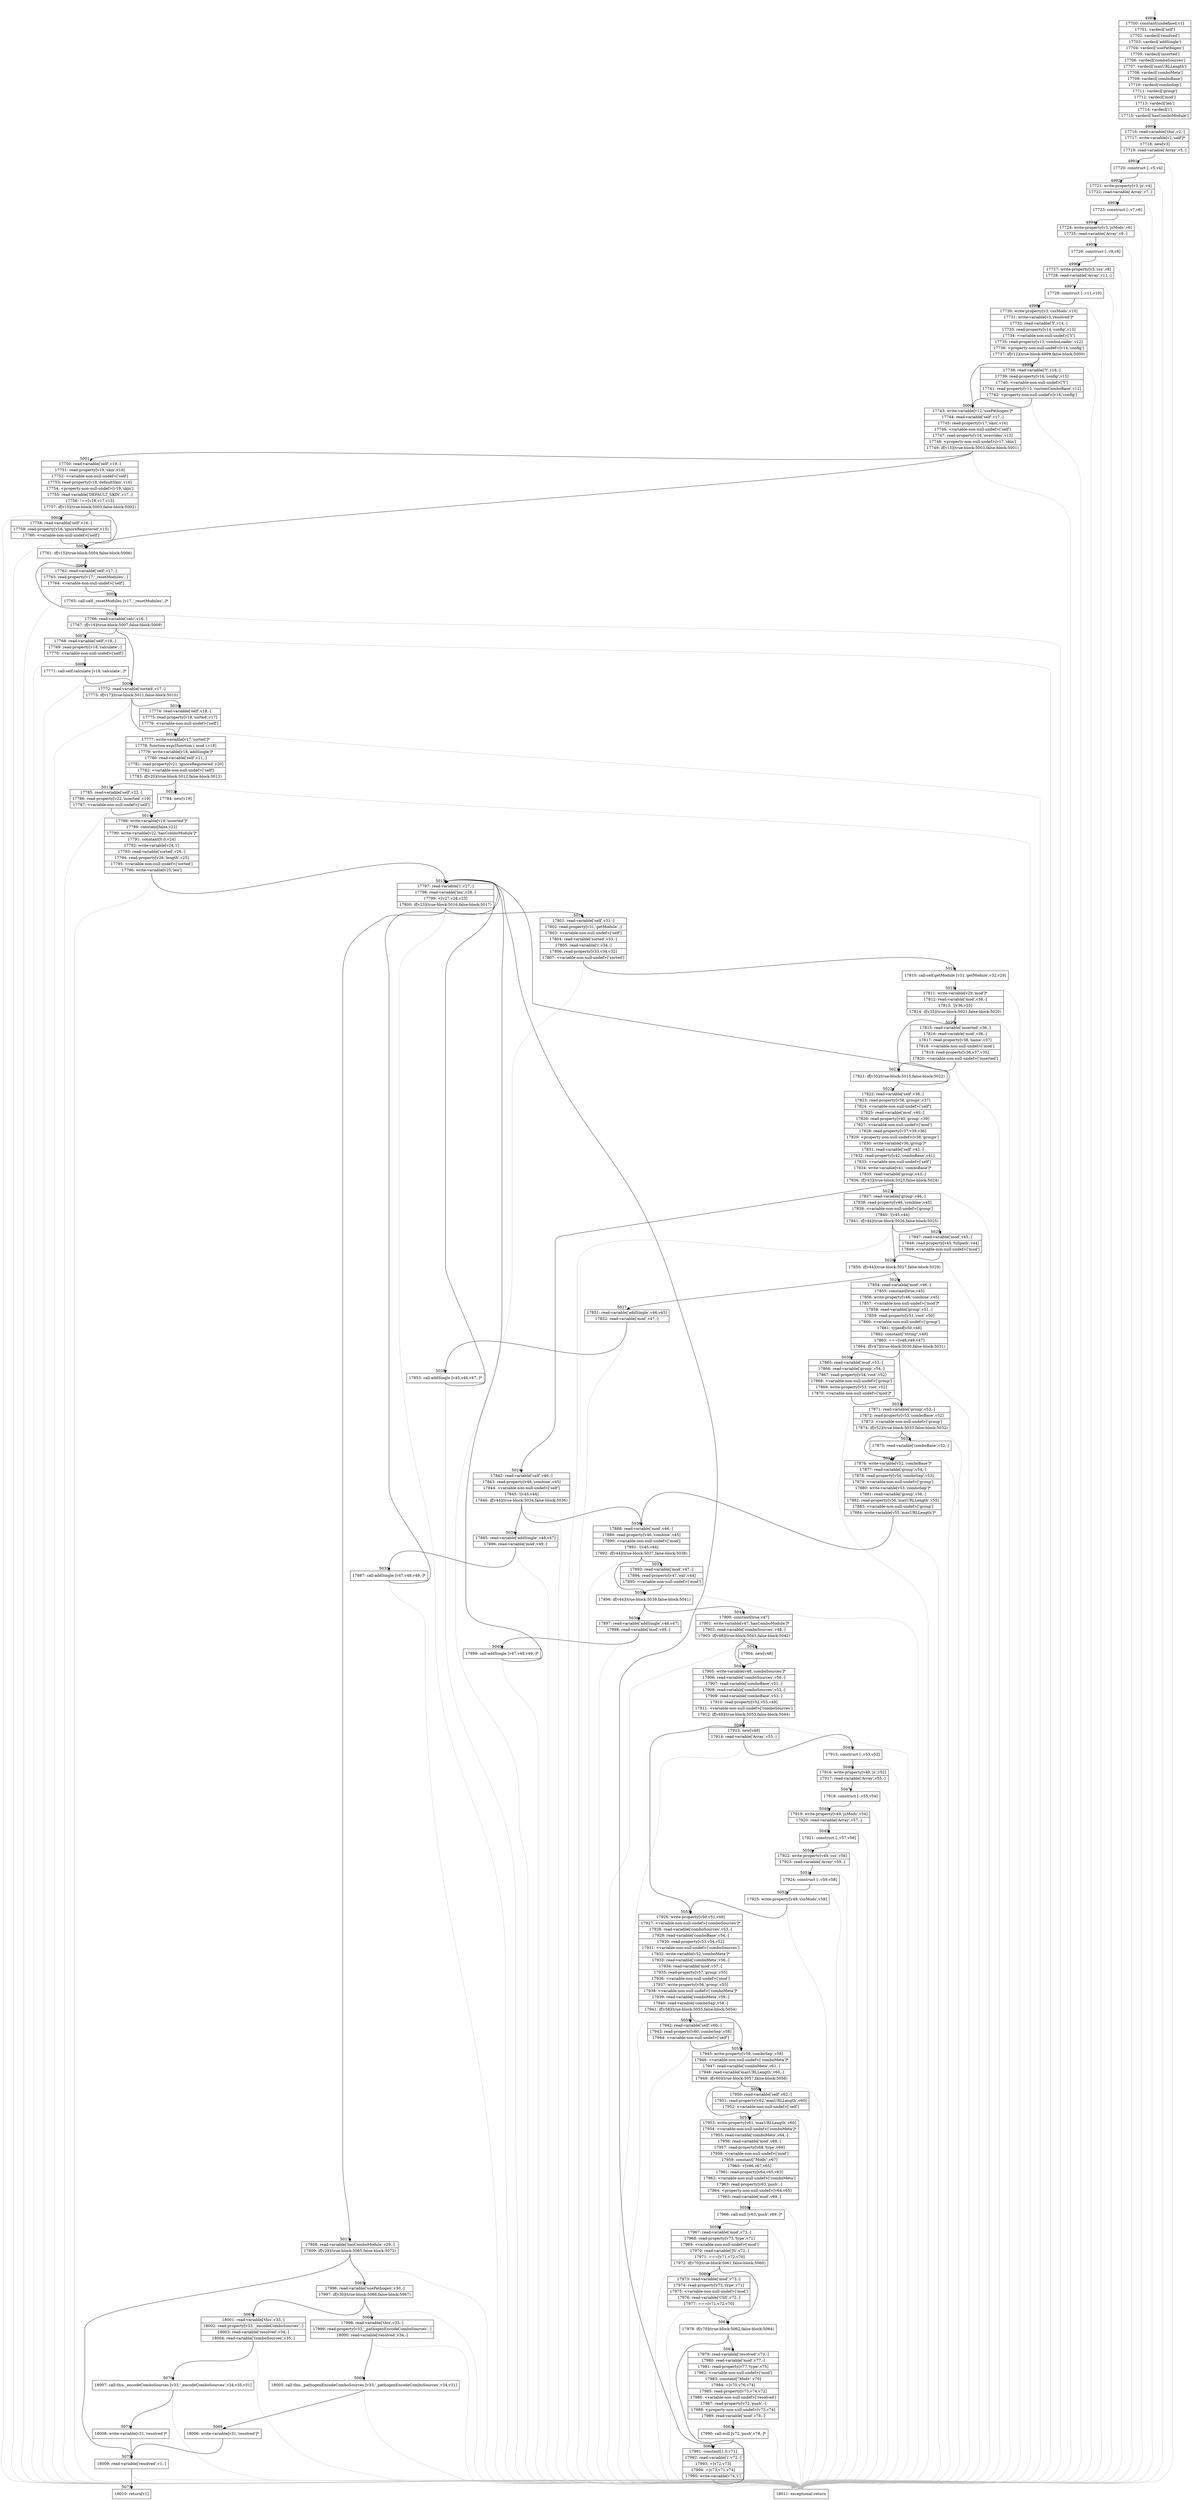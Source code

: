 digraph {
rankdir="TD"
BB_entry235[shape=none,label=""];
BB_entry235 -> BB4989 [tailport=s, headport=n, headlabel="    4989"]
BB4989 [shape=record label="{17700: constant[undefined,v1]|17701: vardecl['self']|17702: vardecl['resolved']|17703: vardecl['addSingle']|17704: vardecl['usePathogen']|17705: vardecl['inserted']|17706: vardecl['comboSources']|17707: vardecl['maxURLLength']|17708: vardecl['comboMeta']|17709: vardecl['comboBase']|17710: vardecl['comboSep']|17711: vardecl['group']|17712: vardecl['mod']|17713: vardecl['len']|17714: vardecl['i']|17715: vardecl['hasComboModule']}" ] 
BB4989 -> BB4990 [tailport=s, headport=n, headlabel="      4990"]
BB4990 [shape=record label="{17716: read-variable['this',v2,-]|17717: write-variable[v2,'self']*|17718: new[v3]|17719: read-variable['Array',v5,-]}" ] 
BB4990 -> BB4991 [tailport=s, headport=n, headlabel="      4991"]
BB4990 -> BB5074 [tailport=s, headport=n, color=gray, headlabel="      5074"]
BB4991 [shape=record label="{17720: construct [-,v5,v4]}" ] 
BB4991 -> BB4992 [tailport=s, headport=n, headlabel="      4992"]
BB4991 -> BB5074 [tailport=s, headport=n, color=gray]
BB4992 [shape=record label="{17721: write-property[v3,'js',v4]|17722: read-variable['Array',v7,-]}" ] 
BB4992 -> BB4993 [tailport=s, headport=n, headlabel="      4993"]
BB4992 -> BB5074 [tailport=s, headport=n, color=gray]
BB4993 [shape=record label="{17723: construct [-,v7,v6]}" ] 
BB4993 -> BB4994 [tailport=s, headport=n, headlabel="      4994"]
BB4993 -> BB5074 [tailport=s, headport=n, color=gray]
BB4994 [shape=record label="{17724: write-property[v3,'jsMods',v6]|17725: read-variable['Array',v9,-]}" ] 
BB4994 -> BB4995 [tailport=s, headport=n, headlabel="      4995"]
BB4994 -> BB5074 [tailport=s, headport=n, color=gray]
BB4995 [shape=record label="{17726: construct [-,v9,v8]}" ] 
BB4995 -> BB4996 [tailport=s, headport=n, headlabel="      4996"]
BB4995 -> BB5074 [tailport=s, headport=n, color=gray]
BB4996 [shape=record label="{17727: write-property[v3,'css',v8]|17728: read-variable['Array',v11,-]}" ] 
BB4996 -> BB4997 [tailport=s, headport=n, headlabel="      4997"]
BB4996 -> BB5074 [tailport=s, headport=n, color=gray]
BB4997 [shape=record label="{17729: construct [-,v11,v10]}" ] 
BB4997 -> BB4998 [tailport=s, headport=n, headlabel="      4998"]
BB4997 -> BB5074 [tailport=s, headport=n, color=gray]
BB4998 [shape=record label="{17730: write-property[v3,'cssMods',v10]|17731: write-variable[v3,'resolved']*|17732: read-variable['Y',v14,-]|17733: read-property[v14,'config',v13]|17734: \<variable-non-null-undef\>['Y']|17735: read-property[v13,'comboLoader',v12]|17736: \<property-non-null-undef\>[v14,'config']|17737: if[v12](true-block:4999,false-block:5000)}" ] 
BB4998 -> BB5000 [tailport=s, headport=n, headlabel="      5000"]
BB4998 -> BB4999 [tailport=s, headport=n, headlabel="      4999"]
BB4998 -> BB5074 [tailport=s, headport=n, color=gray]
BB4999 [shape=record label="{17738: read-variable['Y',v16,-]|17739: read-property[v16,'config',v15]|17740: \<variable-non-null-undef\>['Y']|17741: read-property[v15,'customComboBase',v12]|17742: \<property-non-null-undef\>[v16,'config']}" ] 
BB4999 -> BB5000 [tailport=s, headport=n]
BB4999 -> BB5074 [tailport=s, headport=n, color=gray]
BB5000 [shape=record label="{17743: write-variable[v12,'usePathogen']*|17744: read-variable['self',v17,-]|17745: read-property[v17,'skin',v16]|17746: \<variable-non-null-undef\>['self']|17747: read-property[v16,'overrides',v15]|17748: \<property-non-null-undef\>[v17,'skin']|17749: if[v15](true-block:5003,false-block:5001)}" ] 
BB5000 -> BB5003 [tailport=s, headport=n, headlabel="      5003"]
BB5000 -> BB5001 [tailport=s, headport=n, headlabel="      5001"]
BB5000 -> BB5074 [tailport=s, headport=n, color=gray]
BB5001 [shape=record label="{17750: read-variable['self',v19,-]|17751: read-property[v19,'skin',v18]|17752: \<variable-non-null-undef\>['self']|17753: read-property[v18,'defaultSkin',v16]|17754: \<property-non-null-undef\>[v19,'skin']|17755: read-variable['DEFAULT_SKIN',v17,-]|17756: !==[v16,v17,v15]|17757: if[v15](true-block:5003,false-block:5002)}" ] 
BB5001 -> BB5003 [tailport=s, headport=n]
BB5001 -> BB5002 [tailport=s, headport=n, headlabel="      5002"]
BB5001 -> BB5074 [tailport=s, headport=n, color=gray]
BB5002 [shape=record label="{17758: read-variable['self',v16,-]|17759: read-property[v16,'ignoreRegistered',v15]|17760: \<variable-non-null-undef\>['self']}" ] 
BB5002 -> BB5003 [tailport=s, headport=n]
BB5002 -> BB5074 [tailport=s, headport=n, color=gray]
BB5003 [shape=record label="{17761: if[v15](true-block:5004,false-block:5006)}" ] 
BB5003 -> BB5004 [tailport=s, headport=n, headlabel="      5004"]
BB5003 -> BB5006 [tailport=s, headport=n, headlabel="      5006"]
BB5004 [shape=record label="{17762: read-variable['self',v17,-]|17763: read-property[v17,'_resetModules',-]|17764: \<variable-non-null-undef\>['self']}" ] 
BB5004 -> BB5005 [tailport=s, headport=n, headlabel="      5005"]
BB5004 -> BB5074 [tailport=s, headport=n, color=gray]
BB5005 [shape=record label="{17765: call-self._resetModules [v17,'_resetModules',-]*}" ] 
BB5005 -> BB5006 [tailport=s, headport=n]
BB5005 -> BB5074 [tailport=s, headport=n, color=gray]
BB5006 [shape=record label="{17766: read-variable['calc',v16,-]|17767: if[v16](true-block:5007,false-block:5009)}" ] 
BB5006 -> BB5007 [tailport=s, headport=n, headlabel="      5007"]
BB5006 -> BB5009 [tailport=s, headport=n, headlabel="      5009"]
BB5006 -> BB5074 [tailport=s, headport=n, color=gray]
BB5007 [shape=record label="{17768: read-variable['self',v18,-]|17769: read-property[v18,'calculate',-]|17770: \<variable-non-null-undef\>['self']}" ] 
BB5007 -> BB5008 [tailport=s, headport=n, headlabel="      5008"]
BB5007 -> BB5074 [tailport=s, headport=n, color=gray]
BB5008 [shape=record label="{17771: call-self.calculate [v18,'calculate',-]*}" ] 
BB5008 -> BB5009 [tailport=s, headport=n]
BB5008 -> BB5074 [tailport=s, headport=n, color=gray]
BB5009 [shape=record label="{17772: read-variable['sorted',v17,-]|17773: if[v17](true-block:5011,false-block:5010)}" ] 
BB5009 -> BB5011 [tailport=s, headport=n, headlabel="      5011"]
BB5009 -> BB5010 [tailport=s, headport=n, headlabel="      5010"]
BB5009 -> BB5074 [tailport=s, headport=n, color=gray]
BB5010 [shape=record label="{17774: read-variable['self',v18,-]|17775: read-property[v18,'sorted',v17]|17776: \<variable-non-null-undef\>['self']}" ] 
BB5010 -> BB5011 [tailport=s, headport=n]
BB5010 -> BB5074 [tailport=s, headport=n, color=gray]
BB5011 [shape=record label="{17777: write-variable[v17,'sorted']*|17778: function-expr[function ( mod ),v18]|17779: write-variable[v18,'addSingle']*|17780: read-variable['self',v21,-]|17781: read-property[v21,'ignoreRegistered',v20]|17782: \<variable-non-null-undef\>['self']|17783: if[v20](true-block:5012,false-block:5013)}" ] 
BB5011 -> BB5012 [tailport=s, headport=n, headlabel="      5012"]
BB5011 -> BB5013 [tailport=s, headport=n, headlabel="      5013"]
BB5011 -> BB5074 [tailport=s, headport=n, color=gray]
BB5012 [shape=record label="{17784: new[v19]}" ] 
BB5012 -> BB5014 [tailport=s, headport=n, headlabel="      5014"]
BB5013 [shape=record label="{17785: read-variable['self',v22,-]|17786: read-property[v22,'inserted',v19]|17787: \<variable-non-null-undef\>['self']}" ] 
BB5013 -> BB5014 [tailport=s, headport=n]
BB5013 -> BB5074 [tailport=s, headport=n, color=gray]
BB5014 [shape=record label="{17788: write-variable[v19,'inserted']*|17789: constant[false,v22]|17790: write-variable[v22,'hasComboModule']*|17791: constant[0.0,v24]|17792: write-variable[v24,'i']|17793: read-variable['sorted',v26,-]|17794: read-property[v26,'length',v25]|17795: \<variable-non-null-undef\>['sorted']|17796: write-variable[v25,'len']}" ] 
BB5014 -> BB5015 [tailport=s, headport=n, headlabel="      5015"]
BB5014 -> BB5074 [tailport=s, headport=n, color=gray]
BB5015 [shape=record label="{17797: read-variable['i',v27,-]|17798: read-variable['len',v28,-]|17799: \<[v27,v28,v23]|17800: if[v23](true-block:5016,false-block:5017)}" ] 
BB5015 -> BB5016 [tailport=s, headport=n, headlabel="      5016"]
BB5015 -> BB5017 [tailport=s, headport=n, headlabel="      5017"]
BB5015 -> BB5074 [tailport=s, headport=n, color=gray]
BB5016 [shape=record label="{17801: read-variable['self',v31,-]|17802: read-property[v31,'getModule',-]|17803: \<variable-non-null-undef\>['self']|17804: read-variable['sorted',v33,-]|17805: read-variable['i',v34,-]|17806: read-property[v33,v34,v32]|17807: \<variable-non-null-undef\>['sorted']}" ] 
BB5016 -> BB5018 [tailport=s, headport=n, headlabel="      5018"]
BB5016 -> BB5074 [tailport=s, headport=n, color=gray]
BB5017 [shape=record label="{17808: read-variable['hasComboModule',v29,-]|17809: if[v29](true-block:5065,false-block:5072)}" ] 
BB5017 -> BB5065 [tailport=s, headport=n, headlabel="      5065"]
BB5017 -> BB5072 [tailport=s, headport=n, headlabel="      5072"]
BB5017 -> BB5074 [tailport=s, headport=n, color=gray]
BB5018 [shape=record label="{17810: call-self.getModule [v31,'getModule',v32,v29]}" ] 
BB5018 -> BB5019 [tailport=s, headport=n, headlabel="      5019"]
BB5018 -> BB5074 [tailport=s, headport=n, color=gray]
BB5019 [shape=record label="{17811: write-variable[v29,'mod']*|17812: read-variable['mod',v36,-]|17813: ![v36,v35]|17814: if[v35](true-block:5021,false-block:5020)}" ] 
BB5019 -> BB5021 [tailport=s, headport=n, headlabel="      5021"]
BB5019 -> BB5020 [tailport=s, headport=n, headlabel="      5020"]
BB5019 -> BB5074 [tailport=s, headport=n, color=gray]
BB5020 [shape=record label="{17815: read-variable['inserted',v36,-]|17816: read-variable['mod',v38,-]|17817: read-property[v38,'name',v37]|17818: \<variable-non-null-undef\>['mod']|17819: read-property[v36,v37,v35]|17820: \<variable-non-null-undef\>['inserted']}" ] 
BB5020 -> BB5021 [tailport=s, headport=n]
BB5020 -> BB5074 [tailport=s, headport=n, color=gray]
BB5021 [shape=record label="{17821: if[v35](true-block:5015,false-block:5022)}" ] 
BB5021 -> BB5015 [tailport=s, headport=n]
BB5021 -> BB5022 [tailport=s, headport=n, headlabel="      5022"]
BB5022 [shape=record label="{17822: read-variable['self',v38,-]|17823: read-property[v38,'groups',v37]|17824: \<variable-non-null-undef\>['self']|17825: read-variable['mod',v40,-]|17826: read-property[v40,'group',v39]|17827: \<variable-non-null-undef\>['mod']|17828: read-property[v37,v39,v36]|17829: \<property-non-null-undef\>[v38,'groups']|17830: write-variable[v36,'group']*|17831: read-variable['self',v42,-]|17832: read-property[v42,'comboBase',v41]|17833: \<variable-non-null-undef\>['self']|17834: write-variable[v41,'comboBase']*|17835: read-variable['group',v43,-]|17836: if[v43](true-block:5023,false-block:5024)}" ] 
BB5022 -> BB5023 [tailport=s, headport=n, headlabel="      5023"]
BB5022 -> BB5024 [tailport=s, headport=n, headlabel="      5024"]
BB5022 -> BB5074 [tailport=s, headport=n, color=gray]
BB5023 [shape=record label="{17837: read-variable['group',v46,-]|17838: read-property[v46,'combine',v45]|17839: \<variable-non-null-undef\>['group']|17840: ![v45,v44]|17841: if[v44](true-block:5026,false-block:5025)}" ] 
BB5023 -> BB5026 [tailport=s, headport=n, headlabel="      5026"]
BB5023 -> BB5025 [tailport=s, headport=n, headlabel="      5025"]
BB5023 -> BB5074 [tailport=s, headport=n, color=gray]
BB5024 [shape=record label="{17842: read-variable['self',v46,-]|17843: read-property[v46,'combine',v45]|17844: \<variable-non-null-undef\>['self']|17845: ![v45,v44]|17846: if[v44](true-block:5034,false-block:5036)}" ] 
BB5024 -> BB5034 [tailport=s, headport=n, headlabel="      5034"]
BB5024 -> BB5036 [tailport=s, headport=n, headlabel="      5036"]
BB5024 -> BB5074 [tailport=s, headport=n, color=gray]
BB5025 [shape=record label="{17847: read-variable['mod',v45,-]|17848: read-property[v45,'fullpath',v44]|17849: \<variable-non-null-undef\>['mod']}" ] 
BB5025 -> BB5026 [tailport=s, headport=n]
BB5025 -> BB5074 [tailport=s, headport=n, color=gray]
BB5026 [shape=record label="{17850: if[v44](true-block:5027,false-block:5029)}" ] 
BB5026 -> BB5027 [tailport=s, headport=n, headlabel="      5027"]
BB5026 -> BB5029 [tailport=s, headport=n, headlabel="      5029"]
BB5027 [shape=record label="{17851: read-variable['addSingle',v46,v45]|17852: read-variable['mod',v47,-]}" ] 
BB5027 -> BB5028 [tailport=s, headport=n, headlabel="      5028"]
BB5027 -> BB5074 [tailport=s, headport=n, color=gray]
BB5028 [shape=record label="{17853: call-addSingle [v45,v46,v47,-]*}" ] 
BB5028 -> BB5015 [tailport=s, headport=n]
BB5028 -> BB5074 [tailport=s, headport=n, color=gray]
BB5029 [shape=record label="{17854: read-variable['mod',v46,-]|17855: constant[true,v45]|17856: write-property[v46,'combine',v45]|17857: \<variable-non-null-undef\>['mod']*|17858: read-variable['group',v51,-]|17859: read-property[v51,'root',v50]|17860: \<variable-non-null-undef\>['group']|17861: typeof[v50,v48]|17862: constant[\"string\",v49]|17863: ===[v48,v49,v47]|17864: if[v47](true-block:5030,false-block:5031)}" ] 
BB5029 -> BB5030 [tailport=s, headport=n, headlabel="      5030"]
BB5029 -> BB5031 [tailport=s, headport=n, headlabel="      5031"]
BB5029 -> BB5074 [tailport=s, headport=n, color=gray]
BB5030 [shape=record label="{17865: read-variable['mod',v53,-]|17866: read-variable['group',v54,-]|17867: read-property[v54,'root',v52]|17868: \<variable-non-null-undef\>['group']|17869: write-property[v53,'root',v52]|17870: \<variable-non-null-undef\>['mod']*}" ] 
BB5030 -> BB5031 [tailport=s, headport=n]
BB5030 -> BB5074 [tailport=s, headport=n, color=gray]
BB5031 [shape=record label="{17871: read-variable['group',v53,-]|17872: read-property[v53,'comboBase',v52]|17873: \<variable-non-null-undef\>['group']|17874: if[v52](true-block:5033,false-block:5032)}" ] 
BB5031 -> BB5033 [tailport=s, headport=n, headlabel="      5033"]
BB5031 -> BB5032 [tailport=s, headport=n, headlabel="      5032"]
BB5031 -> BB5074 [tailport=s, headport=n, color=gray]
BB5032 [shape=record label="{17875: read-variable['comboBase',v52,-]}" ] 
BB5032 -> BB5033 [tailport=s, headport=n]
BB5032 -> BB5074 [tailport=s, headport=n, color=gray]
BB5033 [shape=record label="{17876: write-variable[v52,'comboBase']*|17877: read-variable['group',v54,-]|17878: read-property[v54,'comboSep',v53]|17879: \<variable-non-null-undef\>['group']|17880: write-variable[v53,'comboSep']*|17881: read-variable['group',v56,-]|17882: read-property[v56,'maxURLLength',v55]|17883: \<variable-non-null-undef\>['group']|17884: write-variable[v55,'maxURLLength']*}" ] 
BB5033 -> BB5036 [tailport=s, headport=n]
BB5033 -> BB5074 [tailport=s, headport=n, color=gray]
BB5034 [shape=record label="{17885: read-variable['addSingle',v48,v47]|17886: read-variable['mod',v49,-]}" ] 
BB5034 -> BB5035 [tailport=s, headport=n, headlabel="      5035"]
BB5034 -> BB5074 [tailport=s, headport=n, color=gray]
BB5035 [shape=record label="{17887: call-addSingle [v47,v48,v49,-]*}" ] 
BB5035 -> BB5015 [tailport=s, headport=n]
BB5035 -> BB5074 [tailport=s, headport=n, color=gray]
BB5036 [shape=record label="{17888: read-variable['mod',v46,-]|17889: read-property[v46,'combine',v45]|17890: \<variable-non-null-undef\>['mod']|17891: ![v45,v44]|17892: if[v44](true-block:5037,false-block:5038)}" ] 
BB5036 -> BB5038 [tailport=s, headport=n, headlabel="      5038"]
BB5036 -> BB5037 [tailport=s, headport=n, headlabel="      5037"]
BB5036 -> BB5074 [tailport=s, headport=n, color=gray]
BB5037 [shape=record label="{17893: read-variable['mod',v47,-]|17894: read-property[v47,'ext',v44]|17895: \<variable-non-null-undef\>['mod']}" ] 
BB5037 -> BB5038 [tailport=s, headport=n]
BB5037 -> BB5074 [tailport=s, headport=n, color=gray]
BB5038 [shape=record label="{17896: if[v44](true-block:5039,false-block:5041)}" ] 
BB5038 -> BB5039 [tailport=s, headport=n, headlabel="      5039"]
BB5038 -> BB5041 [tailport=s, headport=n, headlabel="      5041"]
BB5039 [shape=record label="{17897: read-variable['addSingle',v48,v47]|17898: read-variable['mod',v49,-]}" ] 
BB5039 -> BB5040 [tailport=s, headport=n, headlabel="      5040"]
BB5039 -> BB5074 [tailport=s, headport=n, color=gray]
BB5040 [shape=record label="{17899: call-addSingle [v47,v48,v49,-]*}" ] 
BB5040 -> BB5015 [tailport=s, headport=n]
BB5040 -> BB5074 [tailport=s, headport=n, color=gray]
BB5041 [shape=record label="{17900: constant[true,v47]|17901: write-variable[v47,'hasComboModule']*|17902: read-variable['comboSources',v48,-]|17903: if[v48](true-block:5043,false-block:5042)}" ] 
BB5041 -> BB5043 [tailport=s, headport=n, headlabel="      5043"]
BB5041 -> BB5042 [tailport=s, headport=n, headlabel="      5042"]
BB5041 -> BB5074 [tailport=s, headport=n, color=gray]
BB5042 [shape=record label="{17904: new[v48]}" ] 
BB5042 -> BB5043 [tailport=s, headport=n]
BB5043 [shape=record label="{17905: write-variable[v48,'comboSources']*|17906: read-variable['comboSources',v50,-]|17907: read-variable['comboBase',v51,-]|17908: read-variable['comboSources',v52,-]|17909: read-variable['comboBase',v53,-]|17910: read-property[v52,v53,v49]|17911: \<variable-non-null-undef\>['comboSources']|17912: if[v49](true-block:5053,false-block:5044)}" ] 
BB5043 -> BB5053 [tailport=s, headport=n, headlabel="      5053"]
BB5043 -> BB5044 [tailport=s, headport=n, headlabel="      5044"]
BB5043 -> BB5074 [tailport=s, headport=n, color=gray]
BB5044 [shape=record label="{17913: new[v49]|17914: read-variable['Array',v53,-]}" ] 
BB5044 -> BB5045 [tailport=s, headport=n, headlabel="      5045"]
BB5044 -> BB5074 [tailport=s, headport=n, color=gray]
BB5045 [shape=record label="{17915: construct [-,v53,v52]}" ] 
BB5045 -> BB5046 [tailport=s, headport=n, headlabel="      5046"]
BB5045 -> BB5074 [tailport=s, headport=n, color=gray]
BB5046 [shape=record label="{17916: write-property[v49,'js',v52]|17917: read-variable['Array',v55,-]}" ] 
BB5046 -> BB5047 [tailport=s, headport=n, headlabel="      5047"]
BB5046 -> BB5074 [tailport=s, headport=n, color=gray]
BB5047 [shape=record label="{17918: construct [-,v55,v54]}" ] 
BB5047 -> BB5048 [tailport=s, headport=n, headlabel="      5048"]
BB5047 -> BB5074 [tailport=s, headport=n, color=gray]
BB5048 [shape=record label="{17919: write-property[v49,'jsMods',v54]|17920: read-variable['Array',v57,-]}" ] 
BB5048 -> BB5049 [tailport=s, headport=n, headlabel="      5049"]
BB5048 -> BB5074 [tailport=s, headport=n, color=gray]
BB5049 [shape=record label="{17921: construct [-,v57,v56]}" ] 
BB5049 -> BB5050 [tailport=s, headport=n, headlabel="      5050"]
BB5049 -> BB5074 [tailport=s, headport=n, color=gray]
BB5050 [shape=record label="{17922: write-property[v49,'css',v56]|17923: read-variable['Array',v59,-]}" ] 
BB5050 -> BB5051 [tailport=s, headport=n, headlabel="      5051"]
BB5050 -> BB5074 [tailport=s, headport=n, color=gray]
BB5051 [shape=record label="{17924: construct [-,v59,v58]}" ] 
BB5051 -> BB5052 [tailport=s, headport=n, headlabel="      5052"]
BB5051 -> BB5074 [tailport=s, headport=n, color=gray]
BB5052 [shape=record label="{17925: write-property[v49,'cssMods',v58]}" ] 
BB5052 -> BB5053 [tailport=s, headport=n]
BB5052 -> BB5074 [tailport=s, headport=n, color=gray]
BB5053 [shape=record label="{17926: write-property[v50,v51,v49]|17927: \<variable-non-null-undef\>['comboSources']*|17928: read-variable['comboSources',v53,-]|17929: read-variable['comboBase',v54,-]|17930: read-property[v53,v54,v52]|17931: \<variable-non-null-undef\>['comboSources']|17932: write-variable[v52,'comboMeta']*|17933: read-variable['comboMeta',v56,-]|17934: read-variable['mod',v57,-]|17935: read-property[v57,'group',v55]|17936: \<variable-non-null-undef\>['mod']|17937: write-property[v56,'group',v55]|17938: \<variable-non-null-undef\>['comboMeta']*|17939: read-variable['comboMeta',v59,-]|17940: read-variable['comboSep',v58,-]|17941: if[v58](true-block:5055,false-block:5054)}" ] 
BB5053 -> BB5055 [tailport=s, headport=n, headlabel="      5055"]
BB5053 -> BB5054 [tailport=s, headport=n, headlabel="      5054"]
BB5053 -> BB5074 [tailport=s, headport=n, color=gray]
BB5054 [shape=record label="{17942: read-variable['self',v60,-]|17943: read-property[v60,'comboSep',v58]|17944: \<variable-non-null-undef\>['self']}" ] 
BB5054 -> BB5055 [tailport=s, headport=n]
BB5054 -> BB5074 [tailport=s, headport=n, color=gray]
BB5055 [shape=record label="{17945: write-property[v59,'comboSep',v58]|17946: \<variable-non-null-undef\>['comboMeta']*|17947: read-variable['comboMeta',v61,-]|17948: read-variable['maxURLLength',v60,-]|17949: if[v60](true-block:5057,false-block:5056)}" ] 
BB5055 -> BB5057 [tailport=s, headport=n, headlabel="      5057"]
BB5055 -> BB5056 [tailport=s, headport=n, headlabel="      5056"]
BB5055 -> BB5074 [tailport=s, headport=n, color=gray]
BB5056 [shape=record label="{17950: read-variable['self',v62,-]|17951: read-property[v62,'maxURLLength',v60]|17952: \<variable-non-null-undef\>['self']}" ] 
BB5056 -> BB5057 [tailport=s, headport=n]
BB5056 -> BB5074 [tailport=s, headport=n, color=gray]
BB5057 [shape=record label="{17953: write-property[v61,'maxURLLength',v60]|17954: \<variable-non-null-undef\>['comboMeta']*|17955: read-variable['comboMeta',v64,-]|17956: read-variable['mod',v68,-]|17957: read-property[v68,'type',v66]|17958: \<variable-non-null-undef\>['mod']|17959: constant[\"Mods\",v67]|17960: +[v66,v67,v65]|17961: read-property[v64,v65,v63]|17962: \<variable-non-null-undef\>['comboMeta']|17963: read-property[v63,'push',-]|17964: \<property-non-null-undef\>[v64,v65]|17965: read-variable['mod',v69,-]}" ] 
BB5057 -> BB5058 [tailport=s, headport=n, headlabel="      5058"]
BB5057 -> BB5074 [tailport=s, headport=n, color=gray]
BB5058 [shape=record label="{17966: call-null [v63,'push',v69,-]*}" ] 
BB5058 -> BB5059 [tailport=s, headport=n, headlabel="      5059"]
BB5058 -> BB5074 [tailport=s, headport=n, color=gray]
BB5059 [shape=record label="{17967: read-variable['mod',v73,-]|17968: read-property[v73,'type',v71]|17969: \<variable-non-null-undef\>['mod']|17970: read-variable['JS',v72,-]|17971: ===[v71,v72,v70]|17972: if[v70](true-block:5061,false-block:5060)}" ] 
BB5059 -> BB5061 [tailport=s, headport=n, headlabel="      5061"]
BB5059 -> BB5060 [tailport=s, headport=n, headlabel="      5060"]
BB5059 -> BB5074 [tailport=s, headport=n, color=gray]
BB5060 [shape=record label="{17973: read-variable['mod',v73,-]|17974: read-property[v73,'type',v71]|17975: \<variable-non-null-undef\>['mod']|17976: read-variable['CSS',v72,-]|17977: ===[v71,v72,v70]}" ] 
BB5060 -> BB5061 [tailport=s, headport=n]
BB5060 -> BB5074 [tailport=s, headport=n, color=gray]
BB5061 [shape=record label="{17978: if[v70](true-block:5062,false-block:5064)}" ] 
BB5061 -> BB5062 [tailport=s, headport=n, headlabel="      5062"]
BB5061 -> BB5064 [tailport=s, headport=n, headlabel="      5064"]
BB5062 [shape=record label="{17979: read-variable['resolved',v73,-]|17980: read-variable['mod',v77,-]|17981: read-property[v77,'type',v75]|17982: \<variable-non-null-undef\>['mod']|17983: constant[\"Mods\",v76]|17984: +[v75,v76,v74]|17985: read-property[v73,v74,v72]|17986: \<variable-non-null-undef\>['resolved']|17987: read-property[v72,'push',-]|17988: \<property-non-null-undef\>[v73,v74]|17989: read-variable['mod',v78,-]}" ] 
BB5062 -> BB5063 [tailport=s, headport=n, headlabel="      5063"]
BB5062 -> BB5074 [tailport=s, headport=n, color=gray]
BB5063 [shape=record label="{17990: call-null [v72,'push',v78,-]*}" ] 
BB5063 -> BB5064 [tailport=s, headport=n]
BB5063 -> BB5074 [tailport=s, headport=n, color=gray]
BB5064 [shape=record label="{17991: constant[1.0,v71]|17992: read-variable['i',v72,-]|17993: +[v72,v73]|17994: +[v73,v71,v74]|17995: write-variable[v74,'i']}" ] 
BB5064 -> BB5015 [tailport=s, headport=n]
BB5064 -> BB5074 [tailport=s, headport=n, color=gray]
BB5065 [shape=record label="{17996: read-variable['usePathogen',v30,-]|17997: if[v30](true-block:5066,false-block:5067)}" ] 
BB5065 -> BB5066 [tailport=s, headport=n, headlabel="      5066"]
BB5065 -> BB5067 [tailport=s, headport=n, headlabel="      5067"]
BB5065 -> BB5074 [tailport=s, headport=n, color=gray]
BB5066 [shape=record label="{17998: read-variable['this',v33,-]|17999: read-property[v33,'_pathogenEncodeComboSources',-]|18000: read-variable['resolved',v34,-]}" ] 
BB5066 -> BB5068 [tailport=s, headport=n, headlabel="      5068"]
BB5066 -> BB5074 [tailport=s, headport=n, color=gray]
BB5067 [shape=record label="{18001: read-variable['this',v33,-]|18002: read-property[v33,'_encodeComboSources',-]|18003: read-variable['resolved',v34,-]|18004: read-variable['comboSources',v35,-]}" ] 
BB5067 -> BB5070 [tailport=s, headport=n, headlabel="      5070"]
BB5067 -> BB5074 [tailport=s, headport=n, color=gray]
BB5068 [shape=record label="{18005: call-this._pathogenEncodeComboSources [v33,'_pathogenEncodeComboSources',v34,v31]}" ] 
BB5068 -> BB5069 [tailport=s, headport=n, headlabel="      5069"]
BB5068 -> BB5074 [tailport=s, headport=n, color=gray]
BB5069 [shape=record label="{18006: write-variable[v31,'resolved']*}" ] 
BB5069 -> BB5072 [tailport=s, headport=n]
BB5070 [shape=record label="{18007: call-this._encodeComboSources [v33,'_encodeComboSources',v34,v35,v31]}" ] 
BB5070 -> BB5071 [tailport=s, headport=n, headlabel="      5071"]
BB5070 -> BB5074 [tailport=s, headport=n, color=gray]
BB5071 [shape=record label="{18008: write-variable[v31,'resolved']*}" ] 
BB5071 -> BB5072 [tailport=s, headport=n]
BB5072 [shape=record label="{18009: read-variable['resolved',v1,-]}" ] 
BB5072 -> BB5073 [tailport=s, headport=n, headlabel="      5073"]
BB5072 -> BB5074 [tailport=s, headport=n, color=gray]
BB5073 [shape=record label="{18010: return[v1]}" ] 
BB5074 [shape=record label="{18011: exceptional-return}" ] 
//#$~ 8330
}
